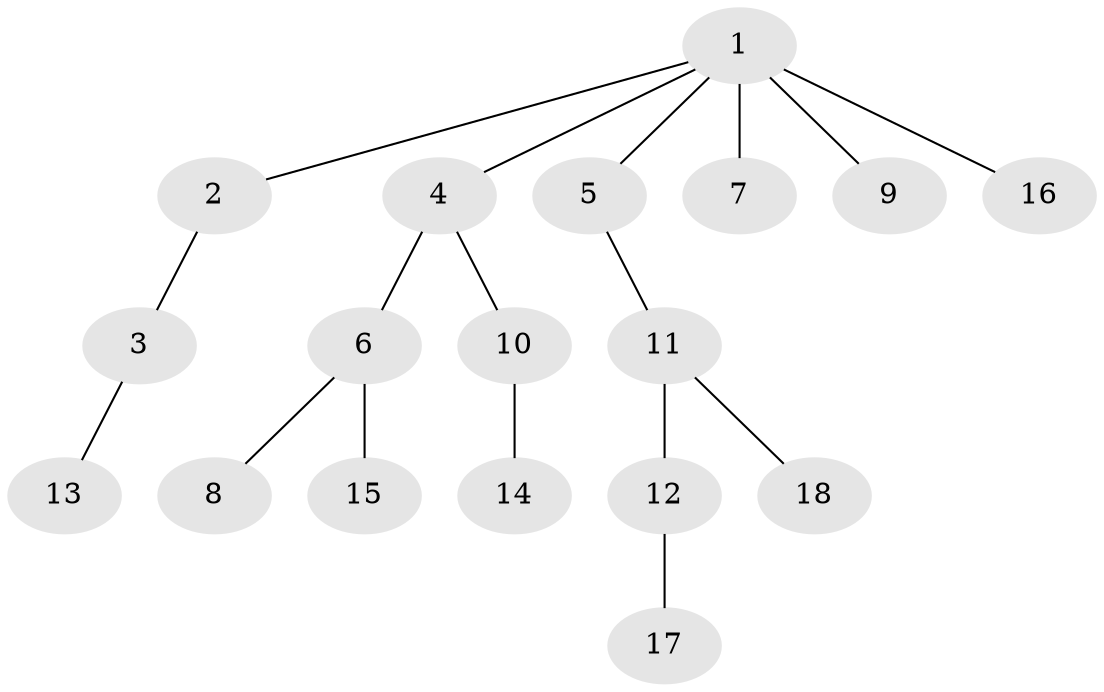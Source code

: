 // original degree distribution, {3: 0.1206896551724138, 7: 0.017241379310344827, 5: 0.05172413793103448, 2: 0.22413793103448276, 6: 0.017241379310344827, 1: 0.5344827586206896, 4: 0.034482758620689655}
// Generated by graph-tools (version 1.1) at 2025/51/03/04/25 22:51:31]
// undirected, 18 vertices, 17 edges
graph export_dot {
  node [color=gray90,style=filled];
  1;
  2;
  3;
  4;
  5;
  6;
  7;
  8;
  9;
  10;
  11;
  12;
  13;
  14;
  15;
  16;
  17;
  18;
  1 -- 2 [weight=1.0];
  1 -- 4 [weight=1.0];
  1 -- 5 [weight=1.0];
  1 -- 7 [weight=2.0];
  1 -- 9 [weight=1.0];
  1 -- 16 [weight=1.0];
  2 -- 3 [weight=1.0];
  3 -- 13 [weight=1.0];
  4 -- 6 [weight=1.0];
  4 -- 10 [weight=1.0];
  5 -- 11 [weight=1.0];
  6 -- 8 [weight=1.0];
  6 -- 15 [weight=1.0];
  10 -- 14 [weight=1.0];
  11 -- 12 [weight=1.0];
  11 -- 18 [weight=1.0];
  12 -- 17 [weight=1.0];
}
